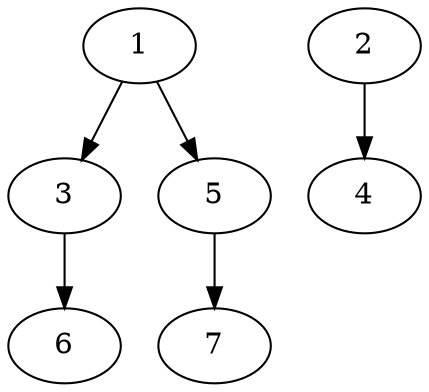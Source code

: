 // DAG automatically generated by daggen at Fri May 24 12:57:58 2024
// daggen-master/daggen -n 7 --fat 0.5 --density 0.5 --regular 0.5 --jump 2 --minalpha 20 --maxalpha 50 --dot -o dags_dot_7/sim_0.dot 
digraph G {
  1 [size="21619708464", alpha="38.36"]
  1 -> 3 [size ="536870912"]
  1 -> 5 [size ="536870912"]
  2 [size="5848137006", alpha="40.32"]
  2 -> 4 [size ="134217728"]
  3 [size="4903598113", alpha="20.89"]
  3 -> 6 [size ="134217728"]
  4 [size="549755813888", alpha="42.65"]
  5 [size="782757789696", alpha="26.06"]
  5 -> 7 [size ="679477248"]
  6 [size="198069387510", alpha="44.53"]
  7 [size="1715906621", alpha="21.73"]
}
